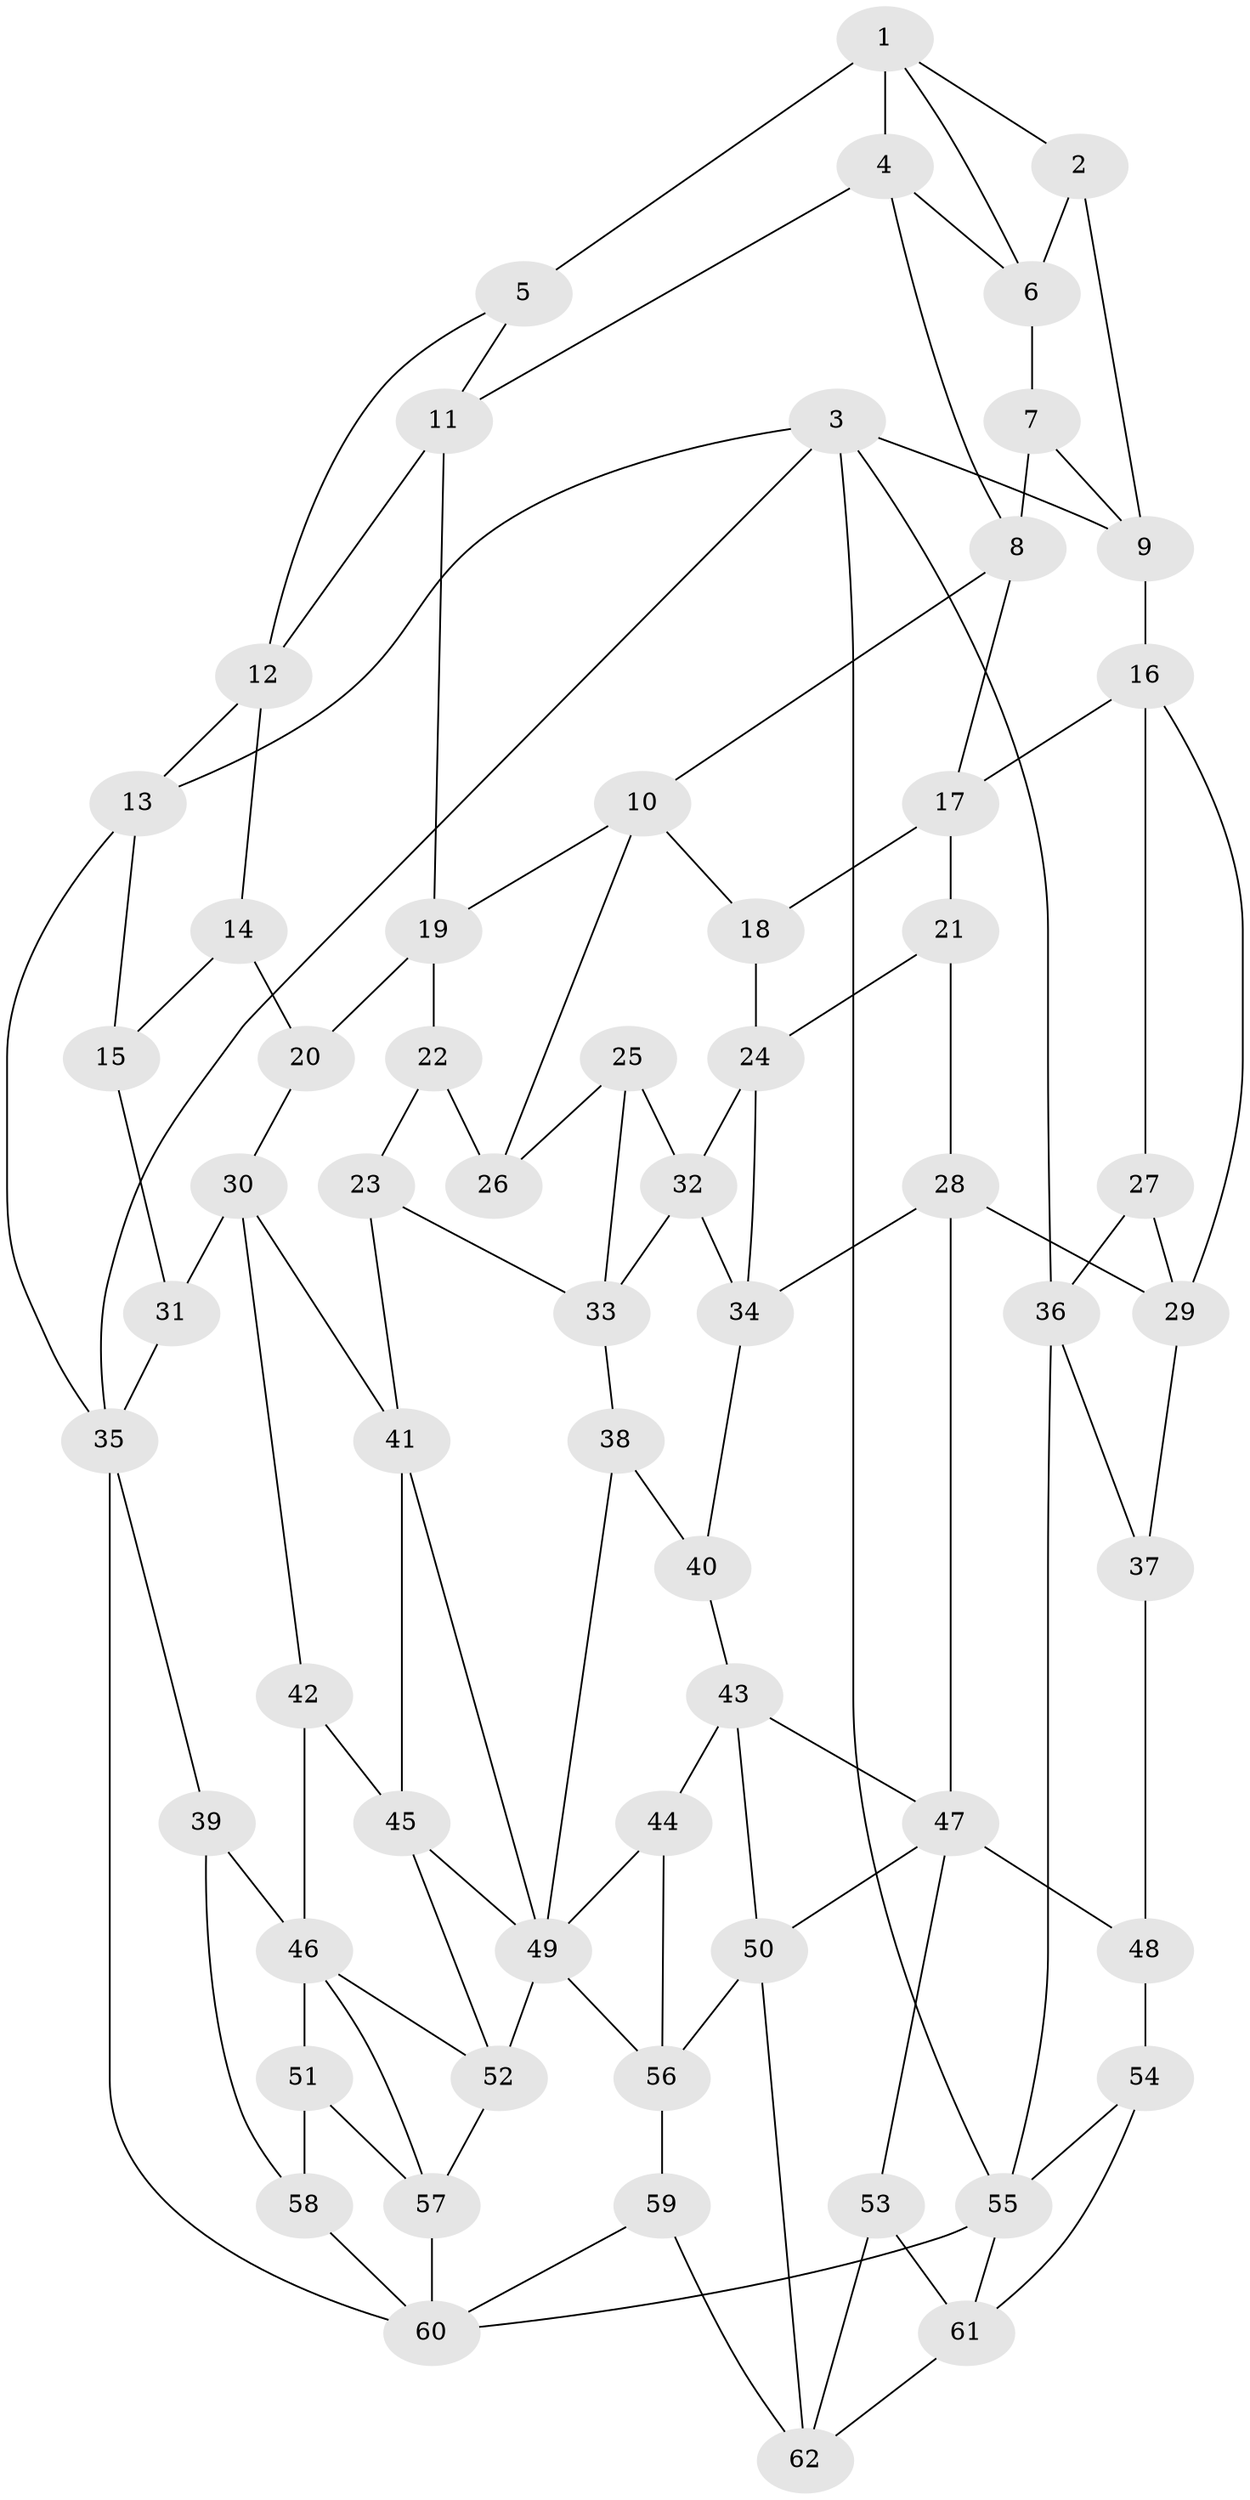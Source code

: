 // original degree distribution, {3: 0.024390243902439025, 4: 0.21951219512195122, 5: 0.5447154471544715, 6: 0.21138211382113822}
// Generated by graph-tools (version 1.1) at 2025/27/03/09/25 03:27:11]
// undirected, 62 vertices, 115 edges
graph export_dot {
graph [start="1"]
  node [color=gray90,style=filled];
  1;
  2;
  3;
  4;
  5;
  6;
  7;
  8;
  9;
  10;
  11;
  12;
  13;
  14;
  15;
  16;
  17;
  18;
  19;
  20;
  21;
  22;
  23;
  24;
  25;
  26;
  27;
  28;
  29;
  30;
  31;
  32;
  33;
  34;
  35;
  36;
  37;
  38;
  39;
  40;
  41;
  42;
  43;
  44;
  45;
  46;
  47;
  48;
  49;
  50;
  51;
  52;
  53;
  54;
  55;
  56;
  57;
  58;
  59;
  60;
  61;
  62;
  1 -- 2 [weight=1.0];
  1 -- 4 [weight=1.0];
  1 -- 5 [weight=2.0];
  1 -- 6 [weight=1.0];
  2 -- 6 [weight=1.0];
  2 -- 9 [weight=1.0];
  3 -- 9 [weight=1.0];
  3 -- 13 [weight=1.0];
  3 -- 35 [weight=1.0];
  3 -- 36 [weight=1.0];
  3 -- 55 [weight=1.0];
  4 -- 6 [weight=1.0];
  4 -- 8 [weight=1.0];
  4 -- 11 [weight=1.0];
  5 -- 11 [weight=1.0];
  5 -- 12 [weight=1.0];
  6 -- 7 [weight=1.0];
  7 -- 8 [weight=1.0];
  7 -- 9 [weight=1.0];
  8 -- 10 [weight=1.0];
  8 -- 17 [weight=1.0];
  9 -- 16 [weight=1.0];
  10 -- 18 [weight=1.0];
  10 -- 19 [weight=1.0];
  10 -- 26 [weight=1.0];
  11 -- 12 [weight=1.0];
  11 -- 19 [weight=1.0];
  12 -- 13 [weight=1.0];
  12 -- 14 [weight=1.0];
  13 -- 15 [weight=1.0];
  13 -- 35 [weight=1.0];
  14 -- 15 [weight=1.0];
  14 -- 20 [weight=2.0];
  15 -- 31 [weight=2.0];
  16 -- 17 [weight=1.0];
  16 -- 27 [weight=1.0];
  16 -- 29 [weight=1.0];
  17 -- 18 [weight=1.0];
  17 -- 21 [weight=1.0];
  18 -- 24 [weight=1.0];
  19 -- 20 [weight=1.0];
  19 -- 22 [weight=1.0];
  20 -- 30 [weight=1.0];
  21 -- 24 [weight=1.0];
  21 -- 28 [weight=1.0];
  22 -- 23 [weight=1.0];
  22 -- 26 [weight=2.0];
  23 -- 33 [weight=1.0];
  23 -- 41 [weight=1.0];
  24 -- 32 [weight=1.0];
  24 -- 34 [weight=1.0];
  25 -- 26 [weight=1.0];
  25 -- 32 [weight=1.0];
  25 -- 33 [weight=1.0];
  27 -- 29 [weight=1.0];
  27 -- 36 [weight=1.0];
  28 -- 29 [weight=1.0];
  28 -- 34 [weight=1.0];
  28 -- 47 [weight=1.0];
  29 -- 37 [weight=1.0];
  30 -- 31 [weight=1.0];
  30 -- 41 [weight=1.0];
  30 -- 42 [weight=1.0];
  31 -- 35 [weight=1.0];
  32 -- 33 [weight=1.0];
  32 -- 34 [weight=1.0];
  33 -- 38 [weight=1.0];
  34 -- 40 [weight=1.0];
  35 -- 39 [weight=1.0];
  35 -- 60 [weight=1.0];
  36 -- 37 [weight=1.0];
  36 -- 55 [weight=1.0];
  37 -- 48 [weight=2.0];
  38 -- 40 [weight=2.0];
  38 -- 49 [weight=1.0];
  39 -- 46 [weight=1.0];
  39 -- 58 [weight=1.0];
  40 -- 43 [weight=1.0];
  41 -- 45 [weight=1.0];
  41 -- 49 [weight=1.0];
  42 -- 45 [weight=1.0];
  42 -- 46 [weight=2.0];
  43 -- 44 [weight=1.0];
  43 -- 47 [weight=1.0];
  43 -- 50 [weight=1.0];
  44 -- 49 [weight=1.0];
  44 -- 56 [weight=1.0];
  45 -- 49 [weight=1.0];
  45 -- 52 [weight=1.0];
  46 -- 51 [weight=1.0];
  46 -- 52 [weight=1.0];
  46 -- 57 [weight=1.0];
  47 -- 48 [weight=2.0];
  47 -- 50 [weight=1.0];
  47 -- 53 [weight=1.0];
  48 -- 54 [weight=1.0];
  49 -- 52 [weight=1.0];
  49 -- 56 [weight=1.0];
  50 -- 56 [weight=1.0];
  50 -- 62 [weight=1.0];
  51 -- 57 [weight=1.0];
  51 -- 58 [weight=2.0];
  52 -- 57 [weight=1.0];
  53 -- 61 [weight=1.0];
  53 -- 62 [weight=1.0];
  54 -- 55 [weight=1.0];
  54 -- 61 [weight=1.0];
  55 -- 60 [weight=1.0];
  55 -- 61 [weight=1.0];
  56 -- 59 [weight=1.0];
  57 -- 60 [weight=1.0];
  58 -- 60 [weight=1.0];
  59 -- 60 [weight=1.0];
  59 -- 62 [weight=1.0];
  61 -- 62 [weight=1.0];
}
